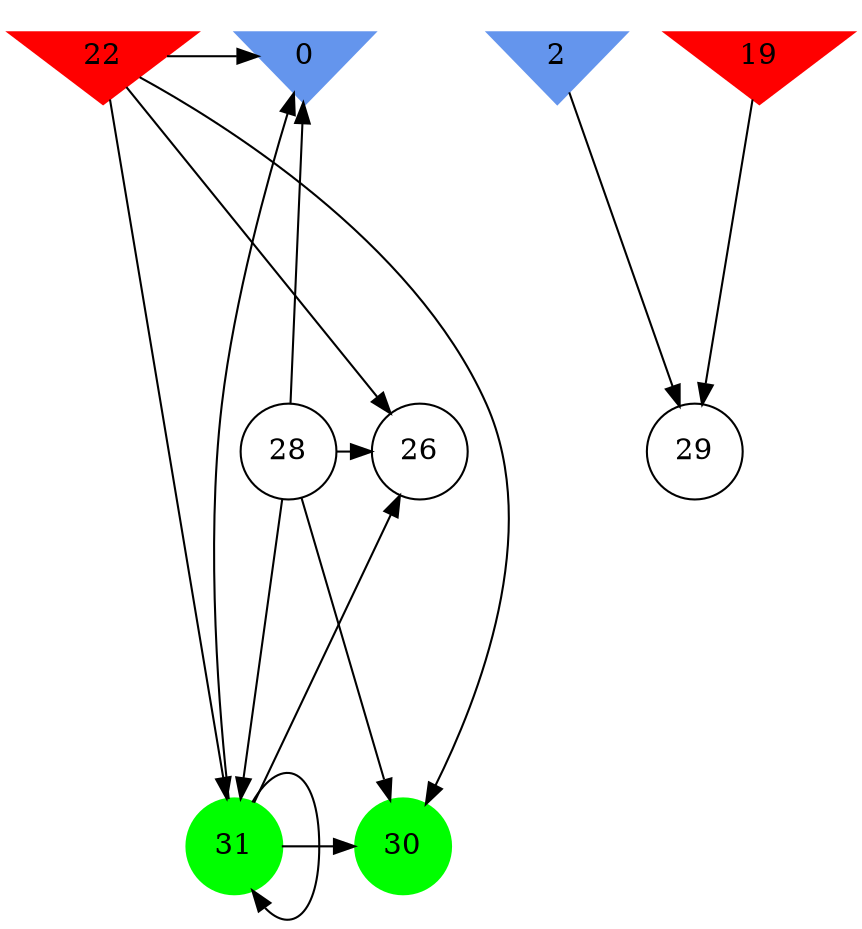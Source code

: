digraph brain {
	ranksep=2.0;
	0 [shape=invtriangle,style=filled,color=cornflowerblue];
	2 [shape=invtriangle,style=filled,color=cornflowerblue];
	19 [shape=invtriangle,style=filled,color=red];
	22 [shape=invtriangle,style=filled,color=red];
	26 [shape=circle,color=black];
	28 [shape=circle,color=black];
	29 [shape=circle,color=black];
	30 [shape=circle,style=filled,color=green];
	31 [shape=circle,style=filled,color=green];
	19	->	29;
	2	->	29;
	28	->	31;
	28	->	26;
	28	->	30;
	28	->	0;
	22	->	31;
	22	->	26;
	22	->	30;
	22	->	0;
	31	->	31;
	31	->	26;
	31	->	30;
	31	->	0;
	{ rank=same; 0; 2; 19; 22; }
	{ rank=same; 26; 28; 29; }
	{ rank=same; 30; 31; }
}
